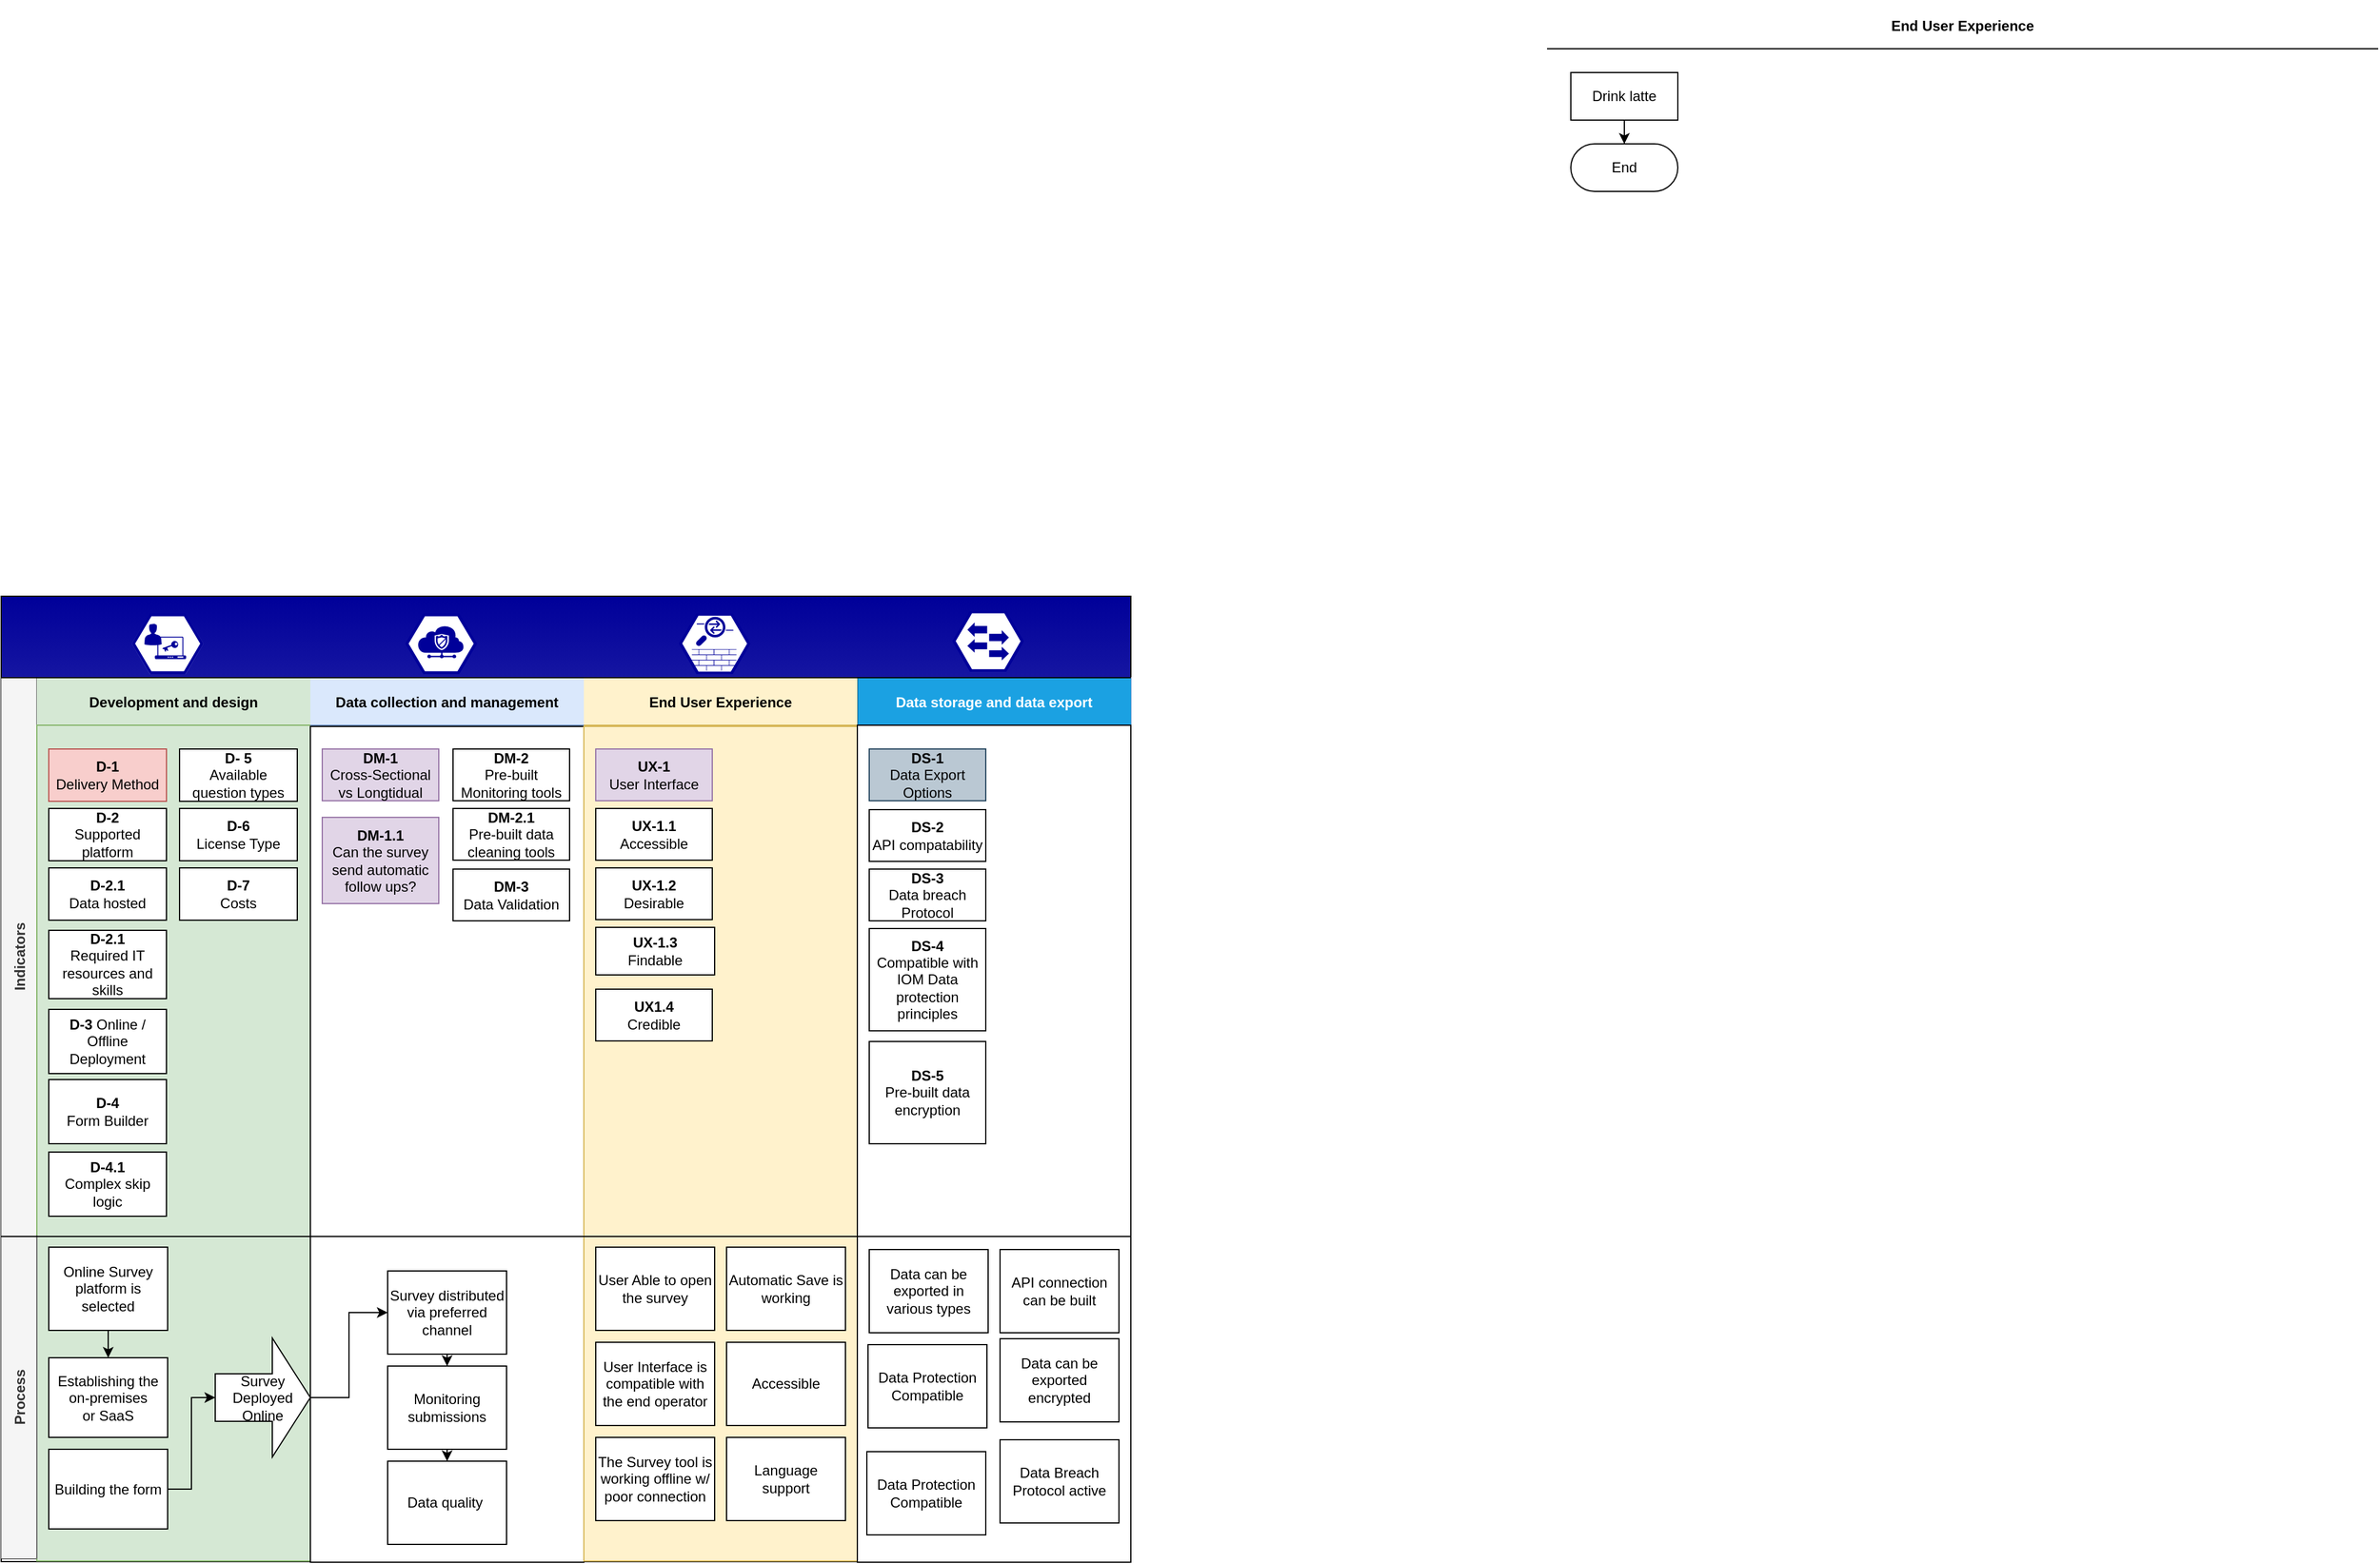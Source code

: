 <mxfile version="20.0.1" type="github">
  <diagram id="kgpKYQtTHZ0yAKxKKP6v" name="Page-1">
    <mxGraphModel dx="1421" dy="1542" grid="1" gridSize="10" guides="1" tooltips="1" connect="1" arrows="1" fold="1" page="1" pageScale="1" pageWidth="1100" pageHeight="850" math="0" shadow="0">
      <root>
        <mxCell id="0" />
        <mxCell id="1" parent="0" />
        <mxCell id="lxEsPna4k-PO0xknT9Wp-479" value="" style="whiteSpace=wrap;html=1;strokeWidth=1;fillColor=#000099;gradientColor=#ffffff;" vertex="1" parent="1">
          <mxGeometry x="10" y="50.5" width="950" height="812" as="geometry" />
        </mxCell>
        <mxCell id="lxEsPna4k-PO0xknT9Wp-40" value="End User Experience" style="swimlane;swimlaneHead=0;swimlaneBody=0;connectable=0;fillColor=none;startSize=40;collapsible=0;recursiveResize=0;expand=0;fontStyle=1;" vertex="1" parent="1">
          <mxGeometry x="1310" y="-450" width="699" height="481" as="geometry">
            <mxRectangle width="699" height="481" as="alternateBounds" />
          </mxGeometry>
        </mxCell>
        <mxCell id="lxEsPna4k-PO0xknT9Wp-41" style="edgeStyle=orthogonalEdgeStyle;rounded=0;orthogonalLoop=1;jettySize=auto;html=1;" edge="1" parent="lxEsPna4k-PO0xknT9Wp-40" source="lxEsPna4k-PO0xknT9Wp-42" target="lxEsPna4k-PO0xknT9Wp-43">
          <mxGeometry relative="1" as="geometry" />
        </mxCell>
        <mxCell id="lxEsPna4k-PO0xknT9Wp-42" value="Drink latte" style="rounded=0;whiteSpace=wrap;html=1;" vertex="1" parent="lxEsPna4k-PO0xknT9Wp-40">
          <mxGeometry x="20" y="60" width="90" height="40" as="geometry" />
        </mxCell>
        <mxCell id="lxEsPna4k-PO0xknT9Wp-43" value="End" style="rounded=1;whiteSpace=wrap;html=1;arcSize=50;" vertex="1" parent="lxEsPna4k-PO0xknT9Wp-40">
          <mxGeometry x="20" y="120" width="90" height="40" as="geometry" />
        </mxCell>
        <mxCell id="lxEsPna4k-PO0xknT9Wp-83" value="tr" style="group;fillColor=#e1d5e7;strokeColor=#9673a6;container=0;" vertex="1" connectable="0" parent="1">
          <mxGeometry x="10" y="119" width="950" height="741" as="geometry" />
        </mxCell>
        <mxCell id="lxEsPna4k-PO0xknT9Wp-326" value="Data Encyrption" style="rounded=0;whiteSpace=wrap;html=1;" vertex="1" parent="1">
          <mxGeometry x="740" y="230" width="90" height="40" as="geometry" />
        </mxCell>
        <mxCell id="lxEsPna4k-PO0xknT9Wp-327" value="API connection with other platforms" style="rounded=0;whiteSpace=wrap;html=1;" vertex="1" parent="1">
          <mxGeometry x="740" y="280" width="90" height="40" as="geometry" />
        </mxCell>
        <mxCell id="lxEsPna4k-PO0xknT9Wp-329" value="Data Validation" style="rounded=0;whiteSpace=wrap;html=1;" vertex="1" parent="1">
          <mxGeometry x="391" y="282" width="90" height="40" as="geometry" />
        </mxCell>
        <mxCell id="lxEsPna4k-PO0xknT9Wp-330" value="" style="verticalLabelPosition=bottom;sketch=0;html=1;fillColor=#000099;strokeColor=#ffffff;verticalAlign=top;align=center;points=[[0,0.5,0],[0.125,0.25,0],[0.25,0,0],[0.5,0,0],[0.75,0,0],[0.875,0.25,0],[1,0.5,0],[0.875,0.75,0],[0.75,1,0],[0.5,1,0],[0.125,0.75,0]];pointerEvents=1;shape=mxgraph.cisco_safe.compositeIcon;bgIcon=mxgraph.cisco_safe.design.blank_device;resIcon=mxgraph.cisco_safe.design.client_firewall;gradientColor=#ffffff;" vertex="1" parent="1">
          <mxGeometry x="120" y="65" width="60" height="51" as="geometry" />
        </mxCell>
        <mxCell id="lxEsPna4k-PO0xknT9Wp-332" value="" style="verticalLabelPosition=bottom;sketch=0;html=1;fillColor=#000099;strokeColor=#ffffff;verticalAlign=top;align=center;points=[[0,0.5,0],[0.125,0.25,0],[0.25,0,0],[0.5,0,0],[0.75,0,0],[0.875,0.25,0],[1,0.5,0],[0.875,0.75,0],[0.75,1,0],[0.5,1,0],[0.125,0.75,0]];pointerEvents=1;shape=mxgraph.cisco_safe.compositeIcon;bgIcon=mxgraph.cisco_safe.design.blank_device;resIcon=mxgraph.cisco_safe.design.access_switch_2;" vertex="1" parent="1">
          <mxGeometry x="810" y="63" width="60" height="51" as="geometry" />
        </mxCell>
        <mxCell id="lxEsPna4k-PO0xknT9Wp-333" value="" style="verticalLabelPosition=bottom;sketch=0;html=1;fillColor=#000099;strokeColor=#ffffff;verticalAlign=top;align=center;points=[[0,0.5,0],[0.125,0.25,0],[0.25,0,0],[0.5,0,0],[0.75,0,0],[0.875,0.25,0],[1,0.5,0],[0.875,0.75,0],[0.75,1,0],[0.5,1,0],[0.125,0.75,0]];pointerEvents=1;shape=mxgraph.cisco_safe.compositeIcon;bgIcon=mxgraph.cisco_safe.design.blank_device;resIcon=mxgraph.cisco_safe.design.adaptive_security_appliance_2;" vertex="1" parent="1">
          <mxGeometry x="580" y="65" width="60" height="51" as="geometry" />
        </mxCell>
        <mxCell id="lxEsPna4k-PO0xknT9Wp-334" value="" style="verticalLabelPosition=bottom;sketch=0;html=1;fillColor=#000099;strokeColor=#ffffff;verticalAlign=top;align=center;points=[[0,0.5,0],[0.125,0.25,0],[0.25,0,0],[0.5,0,0],[0.75,0,0],[0.875,0.25,0],[1,0.5,0],[0.875,0.75,0],[0.75,1,0],[0.5,1,0],[0.125,0.75,0]];pointerEvents=1;shape=mxgraph.cisco_safe.compositeIcon;bgIcon=mxgraph.cisco_safe.design.blank_device;resIcon=mxgraph.cisco_safe.design.cisco_cloud_web_security;" vertex="1" parent="1">
          <mxGeometry x="350" y="65" width="60" height="51" as="geometry" />
        </mxCell>
        <mxCell id="lxEsPna4k-PO0xknT9Wp-335" value="" style="line;strokeWidth=1;html=1;" vertex="1" parent="1">
          <mxGeometry x="740" y="595" width="230" as="geometry" />
        </mxCell>
        <mxCell id="3nuBFxr9cyL0pnOWT2aG-1" value="" style="shape=table;childLayout=tableLayout;startSize=0;collapsible=0;recursiveResize=0;expand=0;fillColor=none;fontStyle=1" parent="1" vertex="1">
          <mxGeometry x="10" y="119" width="720" height="741" as="geometry" />
        </mxCell>
        <mxCell id="3nuBFxr9cyL0pnOWT2aG-3" value="Indicators" style="shape=tableRow;horizontal=0;swimlaneHead=0;swimlaneBody=0;top=0;left=0;bottom=0;right=0;fillColor=#f5f5f5;points=[[0,0.5],[1,0.5]];portConstraint=eastwest;startSize=30;collapsible=0;recursiveResize=0;expand=0;fontStyle=1;strokeColor=#666666;fontColor=#333333;" parent="3nuBFxr9cyL0pnOWT2aG-1" vertex="1">
          <mxGeometry width="720" height="469" as="geometry" />
        </mxCell>
        <mxCell id="3nuBFxr9cyL0pnOWT2aG-4" value="Development and design" style="swimlane;swimlaneHead=0;swimlaneBody=0;connectable=0;fillColor=#d5e8d4;startSize=40;collapsible=0;recursiveResize=0;expand=0;fontStyle=1;strokeColor=#82b366;" parent="3nuBFxr9cyL0pnOWT2aG-3" vertex="1">
          <mxGeometry x="30" width="230" height="469" as="geometry">
            <mxRectangle width="230" height="469" as="alternateBounds" />
          </mxGeometry>
        </mxCell>
        <mxCell id="lxEsPna4k-PO0xknT9Wp-338" value="" style="whiteSpace=wrap;html=1;strokeWidth=1;fillColor=#d5e8d4;strokeColor=#82b366;" vertex="1" parent="3nuBFxr9cyL0pnOWT2aG-4">
          <mxGeometry y="40" width="230" height="703" as="geometry" />
        </mxCell>
        <mxCell id="3nuBFxr9cyL0pnOWT2aG-9" value="&lt;b&gt;D-1 &lt;/b&gt;&lt;br&gt;Delivery Method" style="rounded=0;whiteSpace=wrap;html=1;aspect=fixed;fillColor=#f8cecc;strokeColor=#b85450;" parent="3nuBFxr9cyL0pnOWT2aG-4" vertex="1">
          <mxGeometry x="10" y="60" width="99" height="44" as="geometry" />
        </mxCell>
        <mxCell id="lxEsPna4k-PO0xknT9Wp-67" value="&lt;b&gt;D-2&lt;/b&gt;&lt;br&gt;Supported platform" style="rounded=0;whiteSpace=wrap;html=1;aspect=fixed;" vertex="1" parent="3nuBFxr9cyL0pnOWT2aG-4">
          <mxGeometry x="10" y="110" width="99" height="44" as="geometry" />
        </mxCell>
        <mxCell id="lxEsPna4k-PO0xknT9Wp-84" value="&lt;b&gt;D-2.1&lt;br&gt;&lt;/b&gt;Data hosted" style="rounded=0;whiteSpace=wrap;html=1;aspect=fixed;" vertex="1" parent="3nuBFxr9cyL0pnOWT2aG-4">
          <mxGeometry x="10" y="160" width="99" height="44" as="geometry" />
        </mxCell>
        <mxCell id="lxEsPna4k-PO0xknT9Wp-101" value="&lt;b&gt;D-4&lt;/b&gt;&lt;br&gt;Form Builder" style="rounded=0;whiteSpace=wrap;html=1;aspect=fixed;" vertex="1" parent="3nuBFxr9cyL0pnOWT2aG-4">
          <mxGeometry x="10" y="338" width="99" height="54" as="geometry" />
        </mxCell>
        <mxCell id="lxEsPna4k-PO0xknT9Wp-102" value="&lt;b&gt;D-3&lt;/b&gt; Online / Offline Deployment" style="rounded=0;whiteSpace=wrap;html=1;aspect=fixed;" vertex="1" parent="3nuBFxr9cyL0pnOWT2aG-4">
          <mxGeometry x="10" y="279" width="99" height="54" as="geometry" />
        </mxCell>
        <mxCell id="lxEsPna4k-PO0xknT9Wp-104" value="&lt;b&gt;D- 5&lt;/b&gt;&lt;br&gt;Available question types" style="rounded=0;whiteSpace=wrap;html=1;aspect=fixed;" vertex="1" parent="3nuBFxr9cyL0pnOWT2aG-4">
          <mxGeometry x="120" y="60" width="99" height="44" as="geometry" />
        </mxCell>
        <mxCell id="lxEsPna4k-PO0xknT9Wp-105" value="&lt;b&gt;D-6&lt;br&gt;&lt;/b&gt;License Type" style="rounded=0;whiteSpace=wrap;html=1;aspect=fixed;" vertex="1" parent="3nuBFxr9cyL0pnOWT2aG-4">
          <mxGeometry x="120" y="110" width="99" height="44" as="geometry" />
        </mxCell>
        <mxCell id="lxEsPna4k-PO0xknT9Wp-108" value="&lt;b&gt;D-7&lt;/b&gt;&lt;br&gt;Costs" style="rounded=0;whiteSpace=wrap;html=1;aspect=fixed;" vertex="1" parent="3nuBFxr9cyL0pnOWT2aG-4">
          <mxGeometry x="120" y="160" width="99" height="44" as="geometry" />
        </mxCell>
        <mxCell id="lxEsPna4k-PO0xknT9Wp-486" value="&lt;b&gt;D-4.1&lt;/b&gt;&lt;br&gt;Complex skip logic" style="rounded=0;whiteSpace=wrap;html=1;aspect=fixed;" vertex="1" parent="3nuBFxr9cyL0pnOWT2aG-4">
          <mxGeometry x="10" y="399" width="99" height="54" as="geometry" />
        </mxCell>
        <mxCell id="lxEsPna4k-PO0xknT9Wp-487" value="&lt;b&gt;D-2.1&lt;br&gt;&lt;/b&gt;Required IT resources and skills" style="rounded=0;whiteSpace=wrap;html=1;" vertex="1" parent="3nuBFxr9cyL0pnOWT2aG-4">
          <mxGeometry x="10" y="212.5" width="99" height="57.5" as="geometry" />
        </mxCell>
        <mxCell id="3nuBFxr9cyL0pnOWT2aG-8" value="Data collection and management" style="swimlane;swimlaneHead=0;swimlaneBody=0;connectable=0;fillColor=#dae8fc;startSize=40;collapsible=0;recursiveResize=0;expand=0;fontStyle=1;strokeColor=#6c8ebf;" parent="3nuBFxr9cyL0pnOWT2aG-3" vertex="1">
          <mxGeometry x="260" width="230" height="469" as="geometry">
            <mxRectangle width="230" height="469" as="alternateBounds" />
          </mxGeometry>
        </mxCell>
        <mxCell id="lxEsPna4k-PO0xknT9Wp-340" value="" style="whiteSpace=wrap;html=1;strokeWidth=1;" vertex="1" parent="3nuBFxr9cyL0pnOWT2aG-8">
          <mxGeometry y="41" width="230" height="703" as="geometry" />
        </mxCell>
        <mxCell id="lxEsPna4k-PO0xknT9Wp-109" value="&lt;b&gt;DM-1&lt;/b&gt;&lt;br&gt;Cross-Sectional vs Longtidual" style="rounded=0;whiteSpace=wrap;html=1;fillColor=#e1d5e7;strokeColor=#9673a6;aspect=fixed;" vertex="1" parent="3nuBFxr9cyL0pnOWT2aG-8">
          <mxGeometry x="10" y="60" width="98" height="43.52" as="geometry" />
        </mxCell>
        <mxCell id="lxEsPna4k-PO0xknT9Wp-136" value="&lt;b&gt;DM-2&lt;/b&gt;&lt;br&gt;Pre-built Monitoring tools" style="rounded=0;whiteSpace=wrap;html=1;aspect=fixed;" vertex="1" parent="3nuBFxr9cyL0pnOWT2aG-8">
          <mxGeometry x="120" y="60" width="98" height="43.52" as="geometry" />
        </mxCell>
        <mxCell id="lxEsPna4k-PO0xknT9Wp-137" value="&lt;b&gt;DM-2.1&lt;br&gt;&lt;/b&gt;Pre-built data cleaning tools" style="rounded=0;whiteSpace=wrap;html=1;aspect=fixed;" vertex="1" parent="3nuBFxr9cyL0pnOWT2aG-8">
          <mxGeometry x="120" y="110" width="98" height="43.52" as="geometry" />
        </mxCell>
        <mxCell id="lxEsPna4k-PO0xknT9Wp-328" value="&lt;b&gt;DM-3&lt;br&gt;&lt;/b&gt;Data Validation" style="rounded=0;whiteSpace=wrap;html=1;aspect=fixed;" vertex="1" parent="3nuBFxr9cyL0pnOWT2aG-8">
          <mxGeometry x="120" y="161" width="98" height="43.52" as="geometry" />
        </mxCell>
        <mxCell id="lxEsPna4k-PO0xknT9Wp-489" value="&lt;b&gt;DM-1.1&lt;/b&gt;&lt;br&gt;Can the survey send automatic follow ups?" style="rounded=0;whiteSpace=wrap;html=1;fillColor=#e1d5e7;strokeColor=#9673a6;" vertex="1" parent="3nuBFxr9cyL0pnOWT2aG-8">
          <mxGeometry x="10" y="117.48" width="98" height="72.52" as="geometry" />
        </mxCell>
        <mxCell id="3nuBFxr9cyL0pnOWT2aG-11" value="End User Experience" style="swimlane;swimlaneHead=0;swimlaneBody=0;connectable=0;fillColor=#fff2cc;startSize=40;collapsible=0;recursiveResize=0;expand=0;fontStyle=1;strokeColor=#d6b656;" parent="3nuBFxr9cyL0pnOWT2aG-3" vertex="1">
          <mxGeometry x="490" width="230" height="469" as="geometry">
            <mxRectangle width="230" height="469" as="alternateBounds" />
          </mxGeometry>
        </mxCell>
        <mxCell id="lxEsPna4k-PO0xknT9Wp-395" value="" style="whiteSpace=wrap;html=1;strokeWidth=1;fillColor=#fff2cc;strokeColor=#d6b656;" vertex="1" parent="3nuBFxr9cyL0pnOWT2aG-11">
          <mxGeometry y="41" width="230" height="702" as="geometry" />
        </mxCell>
        <mxCell id="lxEsPna4k-PO0xknT9Wp-189" value="&lt;b&gt;UX-1&lt;br&gt;&lt;/b&gt;User Interface" style="rounded=0;whiteSpace=wrap;html=1;fillColor=#e1d5e7;strokeColor=#9673a6;aspect=fixed;" vertex="1" parent="3nuBFxr9cyL0pnOWT2aG-11">
          <mxGeometry x="10" y="60" width="98" height="43.52" as="geometry" />
        </mxCell>
        <mxCell id="lxEsPna4k-PO0xknT9Wp-190" value="&lt;b&gt;UX-1.1&lt;br&gt;&lt;/b&gt;Accessible" style="rounded=0;whiteSpace=wrap;html=1;aspect=fixed;" vertex="1" parent="3nuBFxr9cyL0pnOWT2aG-11">
          <mxGeometry x="10" y="110" width="98" height="43.52" as="geometry" />
        </mxCell>
        <mxCell id="lxEsPna4k-PO0xknT9Wp-275" value="&lt;b&gt;UX-1.2&lt;br&gt;&lt;/b&gt;Desirable" style="rounded=0;whiteSpace=wrap;html=1;aspect=fixed;" vertex="1" parent="3nuBFxr9cyL0pnOWT2aG-11">
          <mxGeometry x="10" y="160" width="98" height="43.52" as="geometry" />
        </mxCell>
        <mxCell id="lxEsPna4k-PO0xknT9Wp-323" value="&lt;b&gt;UX-1.3&lt;br&gt;&lt;/b&gt;Findable" style="rounded=0;whiteSpace=wrap;html=1;" vertex="1" parent="3nuBFxr9cyL0pnOWT2aG-11">
          <mxGeometry x="10" y="210" width="100" height="40" as="geometry" />
        </mxCell>
        <mxCell id="lxEsPna4k-PO0xknT9Wp-324" value="&lt;b&gt;UX1.4&lt;br&gt;&lt;/b&gt;Credible" style="rounded=0;whiteSpace=wrap;html=1;aspect=fixed;" vertex="1" parent="3nuBFxr9cyL0pnOWT2aG-11">
          <mxGeometry x="10" y="262" width="98" height="43.52" as="geometry" />
        </mxCell>
        <mxCell id="3nuBFxr9cyL0pnOWT2aG-15" value="Process" style="shape=tableRow;horizontal=0;swimlaneHead=0;swimlaneBody=0;top=0;left=0;bottom=0;right=0;fillColor=#f5f5f5;points=[[0,0.5],[1,0.5]];portConstraint=eastwest;startSize=30;collapsible=0;recursiveResize=0;expand=0;fontStyle=1;fontColor=#333333;strokeColor=#666666;" parent="3nuBFxr9cyL0pnOWT2aG-1" vertex="1">
          <mxGeometry y="469" width="720" height="272" as="geometry" />
        </mxCell>
        <mxCell id="3nuBFxr9cyL0pnOWT2aG-16" value="" style="swimlane;swimlaneHead=0;swimlaneBody=0;connectable=0;fillColor=#60a917;startSize=0;collapsible=0;recursiveResize=0;expand=0;fontStyle=1;strokeColor=#2D7600;fontColor=#ffffff;" parent="3nuBFxr9cyL0pnOWT2aG-15" vertex="1">
          <mxGeometry x="30" width="230" height="272" as="geometry">
            <mxRectangle width="230" height="272" as="alternateBounds" />
          </mxGeometry>
        </mxCell>
        <mxCell id="lxEsPna4k-PO0xknT9Wp-112" value="" style="edgeStyle=orthogonalEdgeStyle;rounded=0;orthogonalLoop=1;jettySize=auto;html=1;" edge="1" parent="3nuBFxr9cyL0pnOWT2aG-16" source="3nuBFxr9cyL0pnOWT2aG-17" target="lxEsPna4k-PO0xknT9Wp-111">
          <mxGeometry relative="1" as="geometry" />
        </mxCell>
        <mxCell id="3nuBFxr9cyL0pnOWT2aG-17" value="Online Survey platform is selected" style="rounded=0;whiteSpace=wrap;html=1;" parent="3nuBFxr9cyL0pnOWT2aG-16" vertex="1">
          <mxGeometry x="10" y="10" width="100" height="70" as="geometry" />
        </mxCell>
        <mxCell id="lxEsPna4k-PO0xknT9Wp-111" value="Establishing the on-premises or&amp;nbsp;SaaS" style="rounded=0;whiteSpace=wrap;html=1;" vertex="1" parent="3nuBFxr9cyL0pnOWT2aG-16">
          <mxGeometry x="10" y="103" width="100" height="67" as="geometry" />
        </mxCell>
        <mxCell id="lxEsPna4k-PO0xknT9Wp-119" value="" style="edgeStyle=orthogonalEdgeStyle;rounded=0;orthogonalLoop=1;jettySize=auto;html=1;" edge="1" parent="3nuBFxr9cyL0pnOWT2aG-16" source="lxEsPna4k-PO0xknT9Wp-114" target="lxEsPna4k-PO0xknT9Wp-118">
          <mxGeometry relative="1" as="geometry" />
        </mxCell>
        <mxCell id="lxEsPna4k-PO0xknT9Wp-114" value="Building the form" style="rounded=0;whiteSpace=wrap;html=1;" vertex="1" parent="3nuBFxr9cyL0pnOWT2aG-16">
          <mxGeometry x="10" y="180" width="100" height="67" as="geometry" />
        </mxCell>
        <mxCell id="lxEsPna4k-PO0xknT9Wp-118" value="Survey Deployed Online" style="shape=singleArrow;whiteSpace=wrap;html=1;arrowWidth=0.4;arrowSize=0.4;rounded=0;" vertex="1" parent="3nuBFxr9cyL0pnOWT2aG-16">
          <mxGeometry x="150" y="86.5" width="80" height="100" as="geometry" />
        </mxCell>
        <mxCell id="3nuBFxr9cyL0pnOWT2aG-18" value="" style="swimlane;swimlaneHead=0;swimlaneBody=0;connectable=0;fillColor=none;startSize=0;collapsible=0;recursiveResize=0;expand=0;fontStyle=1;" parent="3nuBFxr9cyL0pnOWT2aG-15" vertex="1">
          <mxGeometry x="260" width="230" height="272" as="geometry">
            <mxRectangle width="230" height="272" as="alternateBounds" />
          </mxGeometry>
        </mxCell>
        <mxCell id="lxEsPna4k-PO0xknT9Wp-124" value="" style="edgeStyle=orthogonalEdgeStyle;rounded=0;orthogonalLoop=1;jettySize=auto;html=1;" edge="1" parent="3nuBFxr9cyL0pnOWT2aG-18" source="lxEsPna4k-PO0xknT9Wp-121" target="lxEsPna4k-PO0xknT9Wp-123">
          <mxGeometry relative="1" as="geometry" />
        </mxCell>
        <mxCell id="lxEsPna4k-PO0xknT9Wp-121" value="Survey distributed via preferred channel" style="rounded=0;whiteSpace=wrap;html=1;" vertex="1" parent="3nuBFxr9cyL0pnOWT2aG-18">
          <mxGeometry x="65" y="30" width="100" height="70" as="geometry" />
        </mxCell>
        <mxCell id="lxEsPna4k-PO0xknT9Wp-126" value="" style="edgeStyle=orthogonalEdgeStyle;rounded=0;orthogonalLoop=1;jettySize=auto;html=1;" edge="1" parent="3nuBFxr9cyL0pnOWT2aG-18" source="lxEsPna4k-PO0xknT9Wp-123" target="lxEsPna4k-PO0xknT9Wp-125">
          <mxGeometry relative="1" as="geometry" />
        </mxCell>
        <mxCell id="lxEsPna4k-PO0xknT9Wp-123" value="Monitoring submissions" style="rounded=0;whiteSpace=wrap;html=1;" vertex="1" parent="3nuBFxr9cyL0pnOWT2aG-18">
          <mxGeometry x="65" y="110" width="100" height="70" as="geometry" />
        </mxCell>
        <mxCell id="lxEsPna4k-PO0xknT9Wp-125" value="Data quality&amp;nbsp;" style="rounded=0;whiteSpace=wrap;html=1;" vertex="1" parent="3nuBFxr9cyL0pnOWT2aG-18">
          <mxGeometry x="65" y="190" width="100" height="70" as="geometry" />
        </mxCell>
        <mxCell id="3nuBFxr9cyL0pnOWT2aG-23" value="" style="swimlane;swimlaneHead=0;swimlaneBody=0;connectable=0;fillColor=none;startSize=0;collapsible=0;recursiveResize=0;expand=0;fontStyle=1;" parent="3nuBFxr9cyL0pnOWT2aG-15" vertex="1">
          <mxGeometry x="490" width="230" height="272" as="geometry">
            <mxRectangle width="230" height="272" as="alternateBounds" />
          </mxGeometry>
        </mxCell>
        <mxCell id="lxEsPna4k-PO0xknT9Wp-127" value="User Able to open the survey" style="rounded=0;whiteSpace=wrap;html=1;" vertex="1" parent="3nuBFxr9cyL0pnOWT2aG-23">
          <mxGeometry x="10" y="10" width="100" height="70" as="geometry" />
        </mxCell>
        <mxCell id="lxEsPna4k-PO0xknT9Wp-129" value="User Interface is compatible with the end operator" style="rounded=0;whiteSpace=wrap;html=1;" vertex="1" parent="3nuBFxr9cyL0pnOWT2aG-23">
          <mxGeometry x="10" y="90" width="100" height="70" as="geometry" />
        </mxCell>
        <mxCell id="lxEsPna4k-PO0xknT9Wp-130" value="The Survey tool is working offline w/ poor connection" style="rounded=0;whiteSpace=wrap;html=1;" vertex="1" parent="3nuBFxr9cyL0pnOWT2aG-23">
          <mxGeometry x="10" y="170" width="100" height="70" as="geometry" />
        </mxCell>
        <mxCell id="lxEsPna4k-PO0xknT9Wp-131" value="Automatic Save is working" style="rounded=0;whiteSpace=wrap;html=1;" vertex="1" parent="3nuBFxr9cyL0pnOWT2aG-23">
          <mxGeometry x="120" y="10" width="100" height="70" as="geometry" />
        </mxCell>
        <mxCell id="lxEsPna4k-PO0xknT9Wp-132" value="Accessible" style="rounded=0;whiteSpace=wrap;html=1;" vertex="1" parent="3nuBFxr9cyL0pnOWT2aG-23">
          <mxGeometry x="120" y="90" width="100" height="70" as="geometry" />
        </mxCell>
        <mxCell id="lxEsPna4k-PO0xknT9Wp-133" value="&lt;span style=&quot;font-weight: normal;&quot;&gt;Language &lt;br&gt;support&lt;/span&gt;" style="rounded=0;whiteSpace=wrap;html=1;fontStyle=1" vertex="1" parent="3nuBFxr9cyL0pnOWT2aG-23">
          <mxGeometry x="120" y="170" width="100" height="70" as="geometry" />
        </mxCell>
        <mxCell id="lxEsPna4k-PO0xknT9Wp-122" value="" style="edgeStyle=orthogonalEdgeStyle;rounded=0;orthogonalLoop=1;jettySize=auto;html=1;" edge="1" parent="3nuBFxr9cyL0pnOWT2aG-15" source="lxEsPna4k-PO0xknT9Wp-118" target="lxEsPna4k-PO0xknT9Wp-121">
          <mxGeometry relative="1" as="geometry" />
        </mxCell>
        <mxCell id="lxEsPna4k-PO0xknT9Wp-45" value="Data storage and data export" style="swimlane;swimlaneHead=0;swimlaneBody=0;connectable=0;fillColor=#1ba1e2;startSize=40;collapsible=0;recursiveResize=0;expand=0;fontStyle=1;strokeWidth=0;strokeColor=#006EAF;fontColor=#ffffff;" vertex="1" parent="1">
          <mxGeometry x="730" y="119" width="230" height="510" as="geometry">
            <mxRectangle width="220" height="481" as="alternateBounds" />
          </mxGeometry>
        </mxCell>
        <mxCell id="lxEsPna4k-PO0xknT9Wp-444" value="" style="whiteSpace=wrap;html=1;strokeWidth=1;" vertex="1" parent="lxEsPna4k-PO0xknT9Wp-45">
          <mxGeometry y="40" width="230" height="704" as="geometry" />
        </mxCell>
        <mxCell id="lxEsPna4k-PO0xknT9Wp-135" value="" style="line;strokeWidth=1;html=1;" vertex="1" parent="lxEsPna4k-PO0xknT9Wp-45">
          <mxGeometry x="-720" y="465" width="950" height="10" as="geometry" />
        </mxCell>
        <mxCell id="lxEsPna4k-PO0xknT9Wp-325" value="&lt;b&gt;DS-1&lt;br&gt;&lt;/b&gt;Data Export Options" style="rounded=0;whiteSpace=wrap;html=1;fillColor=#bac8d3;strokeColor=#23445d;aspect=fixed;" vertex="1" parent="lxEsPna4k-PO0xknT9Wp-45">
          <mxGeometry x="10" y="60" width="98" height="43.52" as="geometry" />
        </mxCell>
        <mxCell id="lxEsPna4k-PO0xknT9Wp-337" value="" style="line;strokeWidth=1;html=1;" vertex="1" parent="lxEsPna4k-PO0xknT9Wp-45">
          <mxGeometry x="-720" y="-5" width="950" height="10" as="geometry" />
        </mxCell>
        <mxCell id="lxEsPna4k-PO0xknT9Wp-470" value="&lt;b&gt;DS-2&lt;br&gt;&lt;/b&gt;API compatability" style="rounded=0;whiteSpace=wrap;html=1;aspect=fixed;" vertex="1" parent="lxEsPna4k-PO0xknT9Wp-45">
          <mxGeometry x="10" y="111" width="98" height="43.52" as="geometry" />
        </mxCell>
        <mxCell id="lxEsPna4k-PO0xknT9Wp-471" value="&lt;b&gt;DS-3&lt;br&gt;&lt;/b&gt;Data breach Protocol" style="rounded=0;whiteSpace=wrap;html=1;aspect=fixed;" vertex="1" parent="lxEsPna4k-PO0xknT9Wp-45">
          <mxGeometry x="10" y="161" width="98" height="43.52" as="geometry" />
        </mxCell>
        <mxCell id="lxEsPna4k-PO0xknT9Wp-472" value="&lt;b&gt;DS-4&lt;br&gt;&lt;/b&gt;Compatible with IOM Data protection principles" style="rounded=0;whiteSpace=wrap;html=1;aspect=fixed;" vertex="1" parent="lxEsPna4k-PO0xknT9Wp-45">
          <mxGeometry x="10" y="211" width="98" height="86.04" as="geometry" />
        </mxCell>
        <mxCell id="lxEsPna4k-PO0xknT9Wp-474" value="&lt;b&gt;DS-5&lt;br&gt;&lt;/b&gt;Pre-built data encryption" style="rounded=0;whiteSpace=wrap;html=1;aspect=fixed;" vertex="1" parent="lxEsPna4k-PO0xknT9Wp-45">
          <mxGeometry x="10" y="306" width="98" height="86.04" as="geometry" />
        </mxCell>
        <mxCell id="lxEsPna4k-PO0xknT9Wp-482" value="Data can be exported encrypted" style="rounded=0;whiteSpace=wrap;html=1;" vertex="1" parent="lxEsPna4k-PO0xknT9Wp-45">
          <mxGeometry x="120" y="556" width="100" height="70" as="geometry" />
        </mxCell>
        <mxCell id="lxEsPna4k-PO0xknT9Wp-483" value="Data Breach Protocol active" style="rounded=0;whiteSpace=wrap;html=1;" vertex="1" parent="lxEsPna4k-PO0xknT9Wp-45">
          <mxGeometry x="120" y="641" width="100" height="70" as="geometry" />
        </mxCell>
        <mxCell id="lxEsPna4k-PO0xknT9Wp-485" value="Data Protection Compatible" style="rounded=0;whiteSpace=wrap;html=1;" vertex="1" parent="lxEsPna4k-PO0xknT9Wp-45">
          <mxGeometry x="8" y="651" width="100" height="70" as="geometry" />
        </mxCell>
        <mxCell id="lxEsPna4k-PO0xknT9Wp-480" value="Data can be exported in various types" style="rounded=0;whiteSpace=wrap;html=1;" vertex="1" parent="1">
          <mxGeometry x="740" y="600" width="100" height="70" as="geometry" />
        </mxCell>
        <mxCell id="lxEsPna4k-PO0xknT9Wp-481" value="API connection can be built" style="rounded=0;whiteSpace=wrap;html=1;" vertex="1" parent="1">
          <mxGeometry x="850" y="600" width="100" height="70" as="geometry" />
        </mxCell>
        <mxCell id="lxEsPna4k-PO0xknT9Wp-484" value="Data Protection Compatible" style="rounded=0;whiteSpace=wrap;html=1;" vertex="1" parent="1">
          <mxGeometry x="739" y="680" width="100" height="70" as="geometry" />
        </mxCell>
      </root>
    </mxGraphModel>
  </diagram>
</mxfile>
